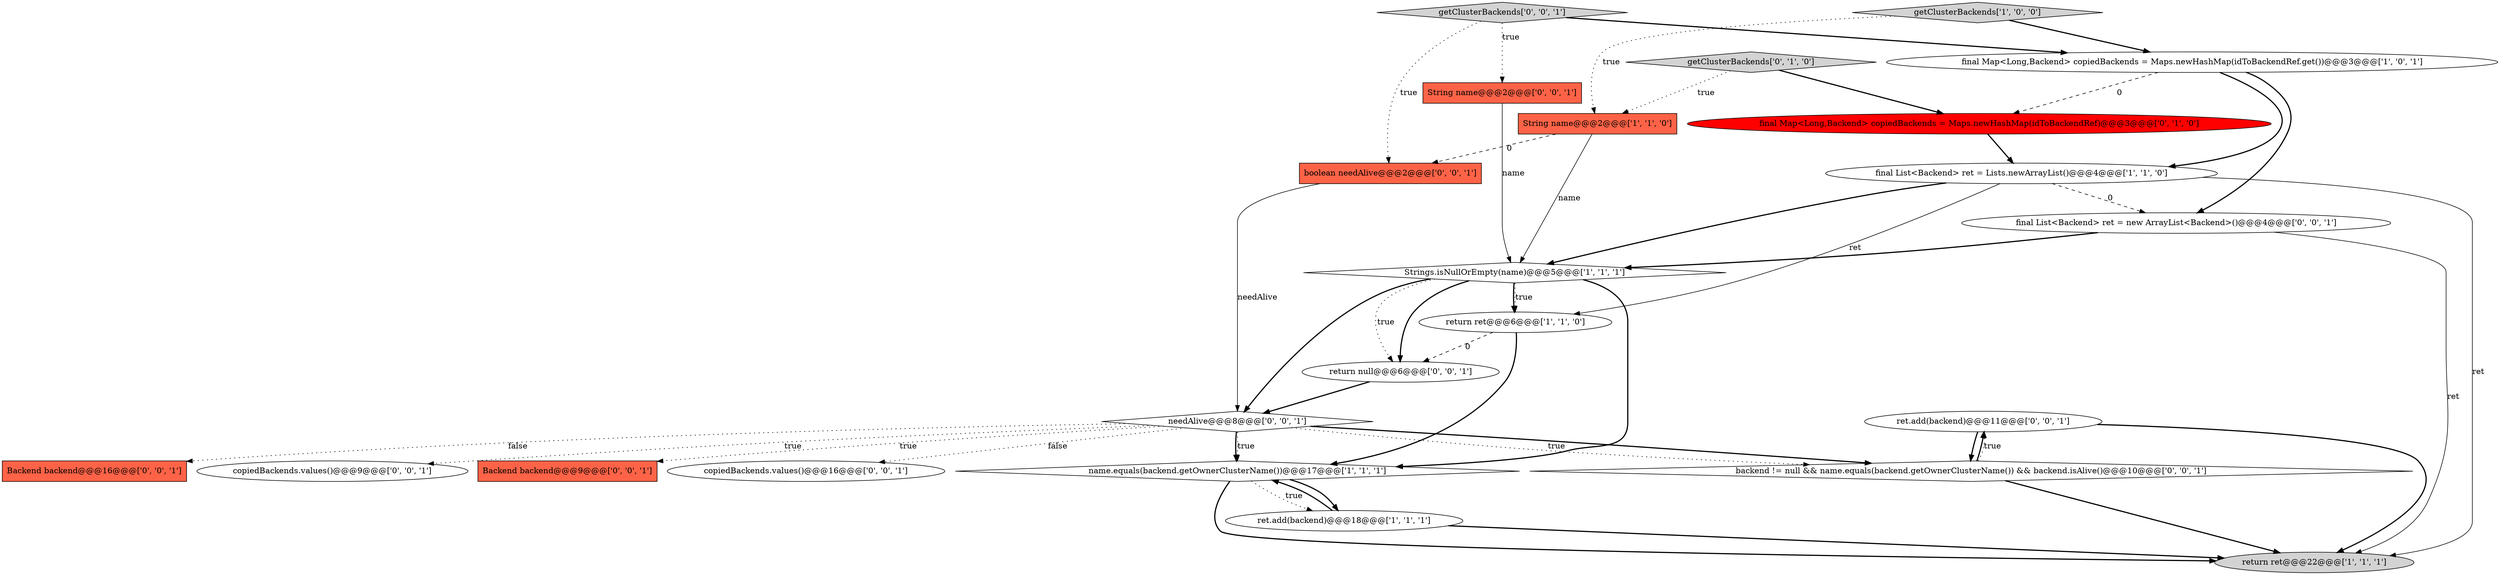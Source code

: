digraph {
13 [style = filled, label = "ret.add(backend)@@@11@@@['0', '0', '1']", fillcolor = white, shape = ellipse image = "AAA0AAABBB3BBB"];
8 [style = filled, label = "name.equals(backend.getOwnerClusterName())@@@17@@@['1', '1', '1']", fillcolor = white, shape = diamond image = "AAA0AAABBB1BBB"];
7 [style = filled, label = "return ret@@@6@@@['1', '1', '0']", fillcolor = white, shape = ellipse image = "AAA0AAABBB1BBB"];
22 [style = filled, label = "copiedBackends.values()@@@16@@@['0', '0', '1']", fillcolor = white, shape = ellipse image = "AAA0AAABBB3BBB"];
21 [style = filled, label = "boolean needAlive@@@2@@@['0', '0', '1']", fillcolor = tomato, shape = box image = "AAA0AAABBB3BBB"];
15 [style = filled, label = "return null@@@6@@@['0', '0', '1']", fillcolor = white, shape = ellipse image = "AAA0AAABBB3BBB"];
6 [style = filled, label = "ret.add(backend)@@@18@@@['1', '1', '1']", fillcolor = white, shape = ellipse image = "AAA0AAABBB1BBB"];
0 [style = filled, label = "String name@@@2@@@['1', '1', '0']", fillcolor = tomato, shape = box image = "AAA0AAABBB1BBB"];
14 [style = filled, label = "needAlive@@@8@@@['0', '0', '1']", fillcolor = white, shape = diamond image = "AAA0AAABBB3BBB"];
17 [style = filled, label = "backend != null && name.equals(backend.getOwnerClusterName()) && backend.isAlive()@@@10@@@['0', '0', '1']", fillcolor = white, shape = diamond image = "AAA0AAABBB3BBB"];
2 [style = filled, label = "Strings.isNullOrEmpty(name)@@@5@@@['1', '1', '1']", fillcolor = white, shape = diamond image = "AAA0AAABBB1BBB"];
19 [style = filled, label = "Backend backend@@@16@@@['0', '0', '1']", fillcolor = tomato, shape = box image = "AAA0AAABBB3BBB"];
1 [style = filled, label = "return ret@@@22@@@['1', '1', '1']", fillcolor = lightgray, shape = ellipse image = "AAA0AAABBB1BBB"];
18 [style = filled, label = "String name@@@2@@@['0', '0', '1']", fillcolor = tomato, shape = box image = "AAA0AAABBB3BBB"];
16 [style = filled, label = "copiedBackends.values()@@@9@@@['0', '0', '1']", fillcolor = white, shape = ellipse image = "AAA0AAABBB3BBB"];
12 [style = filled, label = "Backend backend@@@9@@@['0', '0', '1']", fillcolor = tomato, shape = box image = "AAA0AAABBB3BBB"];
5 [style = filled, label = "getClusterBackends['1', '0', '0']", fillcolor = lightgray, shape = diamond image = "AAA0AAABBB1BBB"];
3 [style = filled, label = "final List<Backend> ret = Lists.newArrayList()@@@4@@@['1', '1', '0']", fillcolor = white, shape = ellipse image = "AAA0AAABBB1BBB"];
20 [style = filled, label = "getClusterBackends['0', '0', '1']", fillcolor = lightgray, shape = diamond image = "AAA0AAABBB3BBB"];
11 [style = filled, label = "final List<Backend> ret = new ArrayList<Backend>()@@@4@@@['0', '0', '1']", fillcolor = white, shape = ellipse image = "AAA0AAABBB3BBB"];
9 [style = filled, label = "getClusterBackends['0', '1', '0']", fillcolor = lightgray, shape = diamond image = "AAA0AAABBB2BBB"];
4 [style = filled, label = "final Map<Long,Backend> copiedBackends = Maps.newHashMap(idToBackendRef.get())@@@3@@@['1', '0', '1']", fillcolor = white, shape = ellipse image = "AAA0AAABBB1BBB"];
10 [style = filled, label = "final Map<Long,Backend> copiedBackends = Maps.newHashMap(idToBackendRef)@@@3@@@['0', '1', '0']", fillcolor = red, shape = ellipse image = "AAA1AAABBB2BBB"];
4->3 [style = bold, label=""];
3->1 [style = solid, label="ret"];
9->0 [style = dotted, label="true"];
17->1 [style = bold, label=""];
15->14 [style = bold, label=""];
3->7 [style = solid, label="ret"];
14->12 [style = dotted, label="true"];
14->22 [style = dotted, label="false"];
21->14 [style = solid, label="needAlive"];
2->15 [style = dotted, label="true"];
10->3 [style = bold, label=""];
14->17 [style = bold, label=""];
8->6 [style = bold, label=""];
5->0 [style = dotted, label="true"];
18->2 [style = solid, label="name"];
9->10 [style = bold, label=""];
20->21 [style = dotted, label="true"];
7->8 [style = bold, label=""];
11->2 [style = bold, label=""];
13->1 [style = bold, label=""];
20->4 [style = bold, label=""];
14->16 [style = dotted, label="true"];
8->1 [style = bold, label=""];
6->1 [style = bold, label=""];
14->17 [style = dotted, label="true"];
13->17 [style = bold, label=""];
8->6 [style = dotted, label="true"];
3->2 [style = bold, label=""];
14->19 [style = dotted, label="false"];
0->21 [style = dashed, label="0"];
2->7 [style = dotted, label="true"];
5->4 [style = bold, label=""];
2->15 [style = bold, label=""];
6->8 [style = bold, label=""];
2->14 [style = bold, label=""];
14->8 [style = dotted, label="true"];
20->18 [style = dotted, label="true"];
7->15 [style = dashed, label="0"];
14->8 [style = bold, label=""];
17->13 [style = bold, label=""];
2->7 [style = bold, label=""];
4->10 [style = dashed, label="0"];
4->11 [style = bold, label=""];
17->13 [style = dotted, label="true"];
0->2 [style = solid, label="name"];
11->1 [style = solid, label="ret"];
3->11 [style = dashed, label="0"];
2->8 [style = bold, label=""];
}
